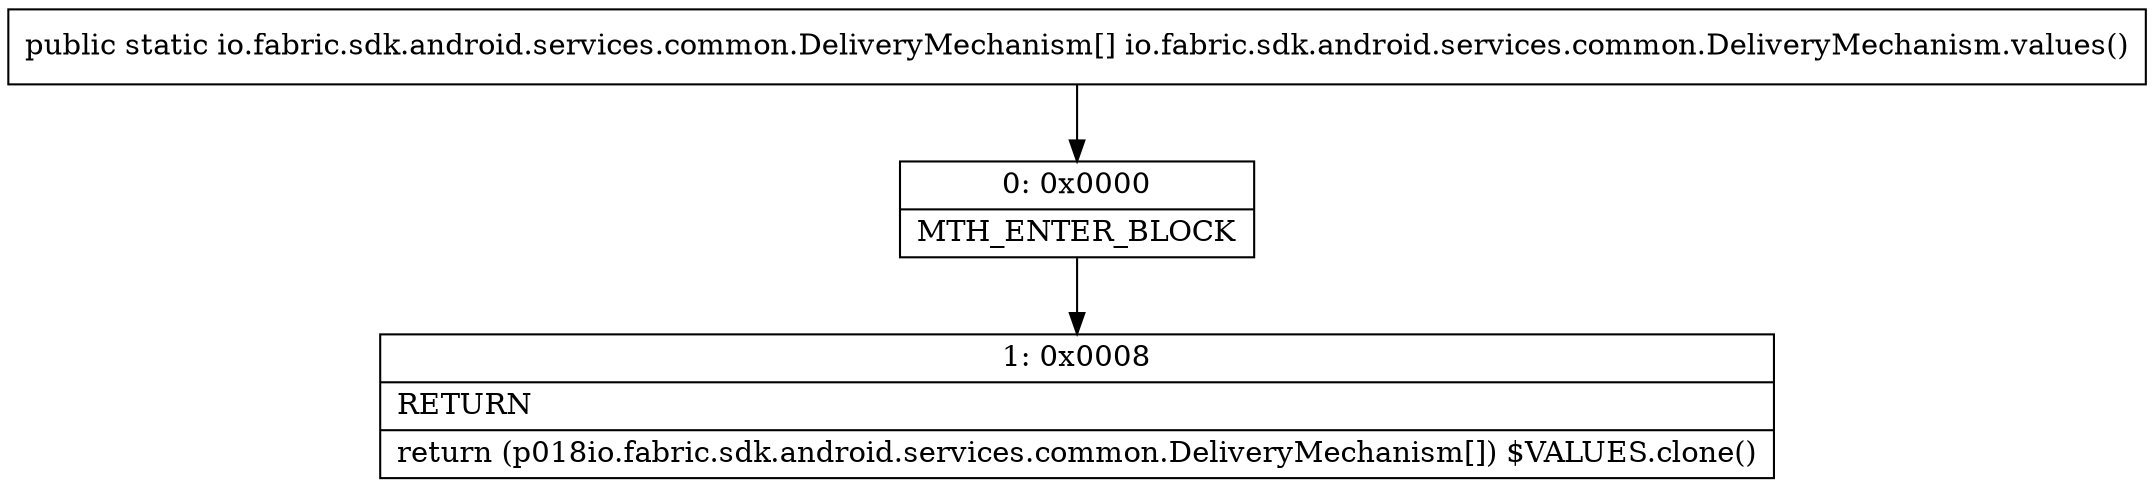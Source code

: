 digraph "CFG forio.fabric.sdk.android.services.common.DeliveryMechanism.values()[Lio\/fabric\/sdk\/android\/services\/common\/DeliveryMechanism;" {
Node_0 [shape=record,label="{0\:\ 0x0000|MTH_ENTER_BLOCK\l}"];
Node_1 [shape=record,label="{1\:\ 0x0008|RETURN\l|return (p018io.fabric.sdk.android.services.common.DeliveryMechanism[]) $VALUES.clone()\l}"];
MethodNode[shape=record,label="{public static io.fabric.sdk.android.services.common.DeliveryMechanism[] io.fabric.sdk.android.services.common.DeliveryMechanism.values() }"];
MethodNode -> Node_0;
Node_0 -> Node_1;
}

